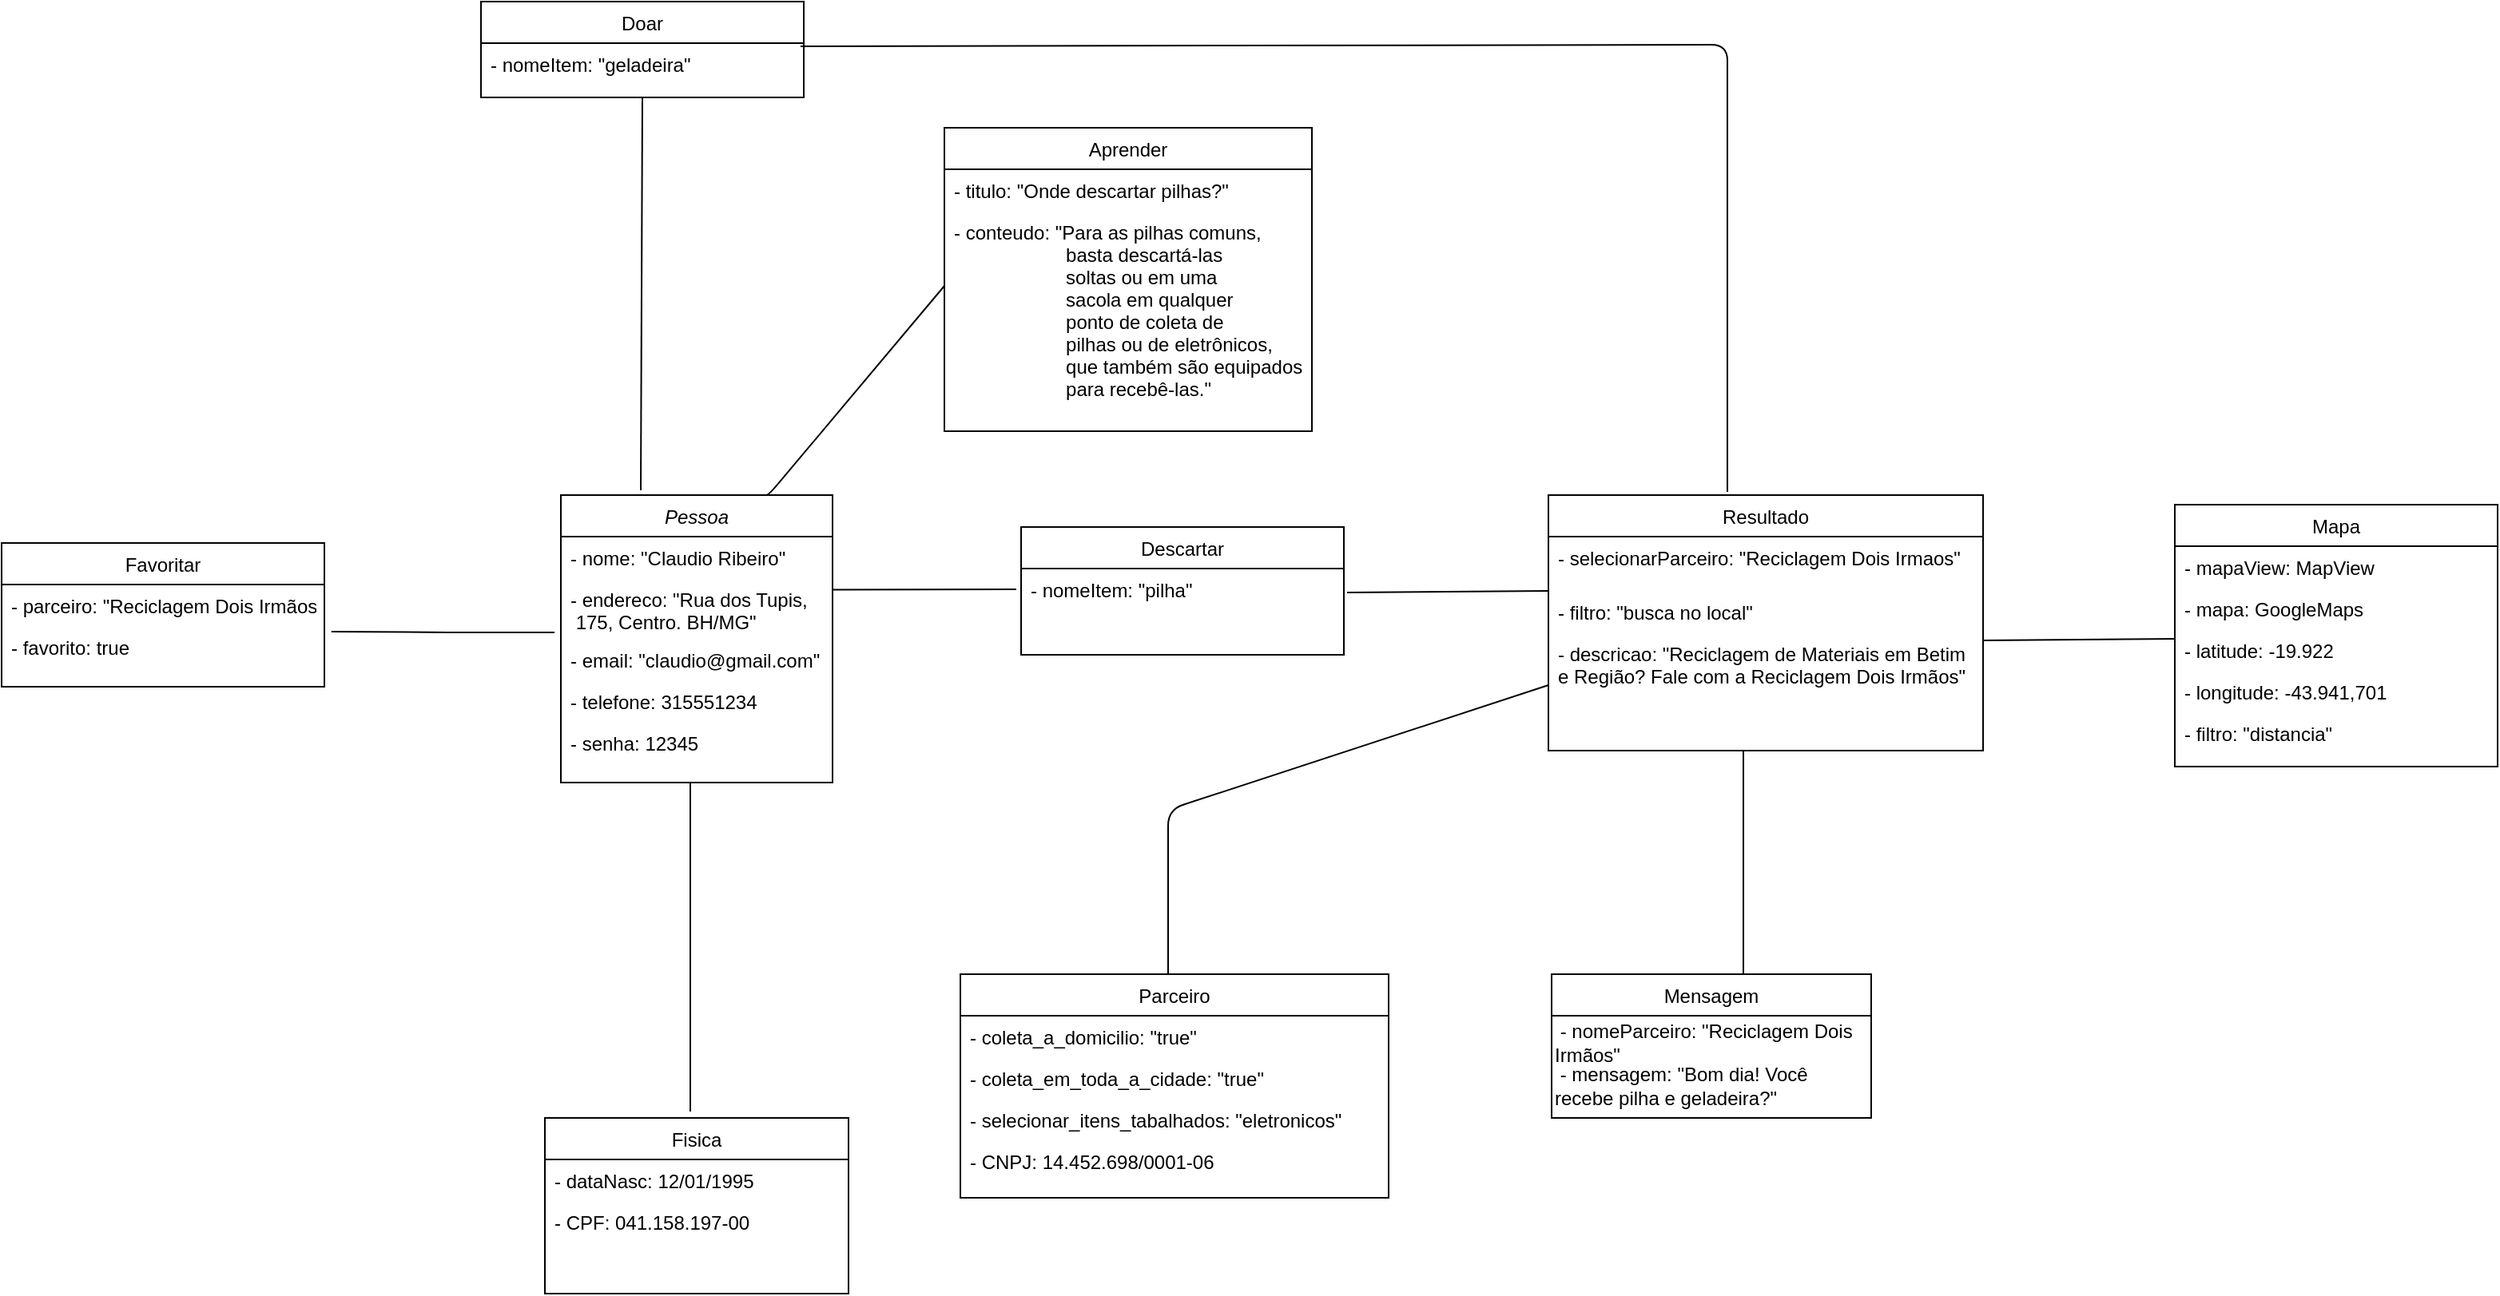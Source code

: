 <mxfile version="15.2.9" type="google"><diagram id="SrUhgs944grsnqghiL2i" name="Page-1"><mxGraphModel dx="2654" dy="2120" grid="1" gridSize="10" guides="1" tooltips="1" connect="1" arrows="1" fold="1" page="1" pageScale="1" pageWidth="827" pageHeight="1169" math="0" shadow="0"><root><mxCell id="0"/><mxCell id="1" parent="0"/><mxCell id="zAtlwR98Hr3Jhq711gd2-1" value="Pessoa" style="swimlane;fontStyle=2;align=center;verticalAlign=top;childLayout=stackLayout;horizontal=1;startSize=26;horizontalStack=0;resizeParent=1;resizeLast=0;collapsible=1;marginBottom=0;rounded=0;shadow=0;strokeWidth=1;" parent="1" vertex="1"><mxGeometry x="250" y="-750" width="170" height="180" as="geometry"><mxRectangle x="230" y="140" width="160" height="26" as="alternateBounds"/></mxGeometry></mxCell><mxCell id="zAtlwR98Hr3Jhq711gd2-2" value="- nome: &quot;Claudio Ribeiro&quot;" style="text;strokeColor=none;fillColor=none;align=left;verticalAlign=top;spacingLeft=4;spacingRight=4;overflow=hidden;rotatable=0;points=[[0,0.5],[1,0.5]];portConstraint=eastwest;" parent="zAtlwR98Hr3Jhq711gd2-1" vertex="1"><mxGeometry y="26" width="170" height="26" as="geometry"/></mxCell><mxCell id="zAtlwR98Hr3Jhq711gd2-3" value="- endereco: &quot;Rua dos Tupis,&#10; 175, Centro. BH/MG&quot;&#10;" style="text;strokeColor=none;fillColor=none;align=left;verticalAlign=top;spacingLeft=4;spacingRight=4;overflow=hidden;rotatable=0;points=[[0,0.5],[1,0.5]];portConstraint=eastwest;" parent="zAtlwR98Hr3Jhq711gd2-1" vertex="1"><mxGeometry y="52" width="170" height="38" as="geometry"/></mxCell><mxCell id="zAtlwR98Hr3Jhq711gd2-4" value="- email: &quot;claudio@gmail.com&quot;" style="text;align=left;verticalAlign=top;spacingLeft=4;spacingRight=4;overflow=hidden;rotatable=0;points=[[0,0.5],[1,0.5]];portConstraint=eastwest;rounded=0;shadow=0;html=0;" parent="zAtlwR98Hr3Jhq711gd2-1" vertex="1"><mxGeometry y="90" width="170" height="26" as="geometry"/></mxCell><mxCell id="zAtlwR98Hr3Jhq711gd2-5" value="- telefone: 315551234" style="text;align=left;verticalAlign=top;spacingLeft=4;spacingRight=4;overflow=hidden;rotatable=0;points=[[0,0.5],[1,0.5]];portConstraint=eastwest;rounded=0;shadow=0;html=0;" parent="zAtlwR98Hr3Jhq711gd2-1" vertex="1"><mxGeometry y="116" width="170" height="26" as="geometry"/></mxCell><mxCell id="zAtlwR98Hr3Jhq711gd2-6" value="- senha: 12345" style="text;align=left;verticalAlign=top;spacingLeft=4;spacingRight=4;overflow=hidden;rotatable=0;points=[[0,0.5],[1,0.5]];portConstraint=eastwest;rounded=0;shadow=0;html=0;" parent="zAtlwR98Hr3Jhq711gd2-1" vertex="1"><mxGeometry y="142" width="170" height="26" as="geometry"/></mxCell><mxCell id="zAtlwR98Hr3Jhq711gd2-20" value="Fisica" style="swimlane;fontStyle=0;align=center;verticalAlign=top;childLayout=stackLayout;horizontal=1;startSize=26;horizontalStack=0;resizeParent=1;resizeLast=0;collapsible=1;marginBottom=0;rounded=0;shadow=0;strokeWidth=1;" parent="1" vertex="1"><mxGeometry x="240" y="-360" width="190" height="110" as="geometry"><mxRectangle x="130" y="380" width="160" height="26" as="alternateBounds"/></mxGeometry></mxCell><mxCell id="zAtlwR98Hr3Jhq711gd2-21" value="- dataNasc: 12/01/1995" style="text;align=left;verticalAlign=top;spacingLeft=4;spacingRight=4;overflow=hidden;rotatable=0;points=[[0,0.5],[1,0.5]];portConstraint=eastwest;rounded=0;shadow=0;html=0;" parent="zAtlwR98Hr3Jhq711gd2-20" vertex="1"><mxGeometry y="26" width="190" height="26" as="geometry"/></mxCell><mxCell id="zAtlwR98Hr3Jhq711gd2-22" value="- CPF: 041.158.197-00" style="text;align=left;verticalAlign=top;spacingLeft=4;spacingRight=4;overflow=hidden;rotatable=0;points=[[0,0.5],[1,0.5]];portConstraint=eastwest;" parent="zAtlwR98Hr3Jhq711gd2-20" vertex="1"><mxGeometry y="52" width="190" height="26" as="geometry"/></mxCell><mxCell id="zAtlwR98Hr3Jhq711gd2-31" value="Descartar" style="swimlane;fontStyle=0;align=center;verticalAlign=top;childLayout=stackLayout;horizontal=1;startSize=26;horizontalStack=0;resizeParent=1;resizeLast=0;collapsible=1;marginBottom=0;rounded=0;shadow=0;strokeWidth=1;" parent="1" vertex="1"><mxGeometry x="538" y="-730" width="202" height="80" as="geometry"><mxRectangle x="550" y="140" width="160" height="26" as="alternateBounds"/></mxGeometry></mxCell><mxCell id="zAtlwR98Hr3Jhq711gd2-32" value="- nomeItem: &quot;pilha&quot;" style="text;align=left;verticalAlign=top;spacingLeft=4;spacingRight=4;overflow=hidden;rotatable=0;points=[[0,0.5],[1,0.5]];portConstraint=eastwest;" parent="zAtlwR98Hr3Jhq711gd2-31" vertex="1"><mxGeometry y="26" width="202" height="26" as="geometry"/></mxCell><mxCell id="zAtlwR98Hr3Jhq711gd2-47" value="Resultado" style="swimlane;fontStyle=0;align=center;verticalAlign=middle;childLayout=stackLayout;horizontal=1;startSize=26;horizontalStack=0;resizeParent=1;resizeLast=0;collapsible=1;marginBottom=0;rounded=0;shadow=0;strokeWidth=1;" parent="1" vertex="1"><mxGeometry x="868" y="-750" width="272" height="160" as="geometry"><mxRectangle x="550" y="140" width="160" height="26" as="alternateBounds"/></mxGeometry></mxCell><mxCell id="zAtlwR98Hr3Jhq711gd2-48" value="- selecionarParceiro: &quot;Reciclagem Dois Irmaos&quot;&#10;                                   " style="text;align=left;verticalAlign=top;spacingLeft=4;spacingRight=4;overflow=hidden;rotatable=0;points=[[0,0.5],[1,0.5]];portConstraint=eastwest;" parent="zAtlwR98Hr3Jhq711gd2-47" vertex="1"><mxGeometry y="26" width="272" height="34" as="geometry"/></mxCell><mxCell id="zAtlwR98Hr3Jhq711gd2-49" value="- filtro: &quot;busca no local&quot; " style="text;align=left;verticalAlign=top;spacingLeft=4;spacingRight=4;overflow=hidden;rotatable=0;points=[[0,0.5],[1,0.5]];portConstraint=eastwest;rounded=0;shadow=0;html=0;" parent="zAtlwR98Hr3Jhq711gd2-47" vertex="1"><mxGeometry y="60" width="272" height="26" as="geometry"/></mxCell><mxCell id="zAtlwR98Hr3Jhq711gd2-50" value="- descricao: &quot;Reciclagem de Materiais em Betim e Região? Fale com a Reciclagem Dois Irmãos&quot;" style="text;align=left;verticalAlign=top;spacingLeft=4;spacingRight=4;overflow=hidden;rotatable=0;points=[[0,0.5],[1,0.5]];portConstraint=eastwest;rounded=0;shadow=0;html=0;whiteSpace=wrap;" parent="zAtlwR98Hr3Jhq711gd2-47" vertex="1"><mxGeometry y="86" width="272" height="74" as="geometry"/></mxCell><mxCell id="zAtlwR98Hr3Jhq711gd2-65" value="Aprender" style="swimlane;fontStyle=0;align=center;verticalAlign=top;childLayout=stackLayout;horizontal=1;startSize=26;horizontalStack=0;resizeParent=1;resizeLast=0;collapsible=1;marginBottom=0;rounded=0;shadow=0;strokeWidth=1;" parent="1" vertex="1"><mxGeometry x="490" y="-980" width="230" height="190" as="geometry"><mxRectangle x="550" y="140" width="160" height="26" as="alternateBounds"/></mxGeometry></mxCell><mxCell id="zAtlwR98Hr3Jhq711gd2-66" value="- titulo: &quot;Onde descartar pilhas?&quot; " style="text;align=left;verticalAlign=top;spacingLeft=4;spacingRight=4;overflow=hidden;rotatable=0;points=[[0,0.5],[1,0.5]];portConstraint=eastwest;" parent="zAtlwR98Hr3Jhq711gd2-65" vertex="1"><mxGeometry y="26" width="230" height="26" as="geometry"/></mxCell><mxCell id="zAtlwR98Hr3Jhq711gd2-67" value="- conteudo: &quot;Para as pilhas comuns,&#10;                     basta descartá-las&#10;                     soltas ou em uma&#10;                     sacola em qualquer&#10;                     ponto de coleta de&#10;                     pilhas ou de eletrônicos,&#10;                     que também são equipados&#10;                     para recebê-las.&quot;" style="text;align=left;verticalAlign=top;spacingLeft=4;spacingRight=4;overflow=hidden;rotatable=0;points=[[0,0.5],[1,0.5]];portConstraint=eastwest;rounded=0;shadow=0;html=0;" parent="zAtlwR98Hr3Jhq711gd2-65" vertex="1"><mxGeometry y="52" width="230" height="128" as="geometry"/></mxCell><mxCell id="zAtlwR98Hr3Jhq711gd2-73" value="Mensagem" style="swimlane;fontStyle=0;align=center;verticalAlign=top;childLayout=stackLayout;horizontal=1;startSize=26;horizontalStack=0;resizeParent=1;resizeLast=0;collapsible=1;marginBottom=0;rounded=0;shadow=0;strokeWidth=1;" parent="1" vertex="1"><mxGeometry x="870" y="-450" width="200" height="90" as="geometry"><mxRectangle x="550" y="140" width="160" height="26" as="alternateBounds"/></mxGeometry></mxCell><mxCell id="zAtlwR98Hr3Jhq711gd2-74" value="&amp;nbsp;- nomeParceiro: &quot;Reciclagem Dois Irmãos&quot;" style="text;html=1;strokeColor=none;fillColor=none;align=left;verticalAlign=middle;whiteSpace=wrap;rounded=0;" parent="zAtlwR98Hr3Jhq711gd2-73" vertex="1"><mxGeometry y="26" width="200" height="34" as="geometry"/></mxCell><mxCell id="zAtlwR98Hr3Jhq711gd2-75" value="&amp;nbsp;- mensagem: &quot;Bom dia! Você recebe pilha e geladeira?&quot;" style="text;html=1;strokeColor=none;fillColor=none;align=left;verticalAlign=middle;whiteSpace=wrap;rounded=0;labelPosition=center;verticalLabelPosition=middle;textDirection=ltr;" parent="zAtlwR98Hr3Jhq711gd2-73" vertex="1"><mxGeometry y="60" width="200" height="20" as="geometry"/></mxCell><mxCell id="zAtlwR98Hr3Jhq711gd2-85" value="Parceiro" style="swimlane;fontStyle=0;align=center;verticalAlign=top;childLayout=stackLayout;horizontal=1;startSize=26;horizontalStack=0;resizeParent=1;resizeLast=0;collapsible=1;marginBottom=0;rounded=0;shadow=0;strokeWidth=1;" parent="1" vertex="1"><mxGeometry x="500" y="-450" width="268" height="140" as="geometry"><mxRectangle x="130" y="380" width="160" height="26" as="alternateBounds"/></mxGeometry></mxCell><mxCell id="zAtlwR98Hr3Jhq711gd2-86" value="- coleta_a_domicilio: &quot;true&quot;" style="text;align=left;verticalAlign=top;spacingLeft=4;spacingRight=4;overflow=hidden;rotatable=0;points=[[0,0.5],[1,0.5]];portConstraint=eastwest;" parent="zAtlwR98Hr3Jhq711gd2-85" vertex="1"><mxGeometry y="26" width="268" height="26" as="geometry"/></mxCell><mxCell id="zAtlwR98Hr3Jhq711gd2-87" value="- coleta_em_toda_a_cidade: &quot;true&quot;" style="text;align=left;verticalAlign=top;spacingLeft=4;spacingRight=4;overflow=hidden;rotatable=0;points=[[0,0.5],[1,0.5]];portConstraint=eastwest;" parent="zAtlwR98Hr3Jhq711gd2-85" vertex="1"><mxGeometry y="52" width="268" height="26" as="geometry"/></mxCell><mxCell id="zAtlwR98Hr3Jhq711gd2-88" value="- selecionar_itens_tabalhados: &quot;eletronicos&quot;" style="text;align=left;verticalAlign=top;spacingLeft=4;spacingRight=4;overflow=hidden;rotatable=0;points=[[0,0.5],[1,0.5]];portConstraint=eastwest;" parent="zAtlwR98Hr3Jhq711gd2-85" vertex="1"><mxGeometry y="78" width="268" height="26" as="geometry"/></mxCell><mxCell id="zAtlwR98Hr3Jhq711gd2-89" value="- CNPJ: 14.452.698/0001-06" style="text;align=left;verticalAlign=top;spacingLeft=4;spacingRight=4;overflow=hidden;rotatable=0;points=[[0,0.5],[1,0.5]];portConstraint=eastwest;" parent="zAtlwR98Hr3Jhq711gd2-85" vertex="1"><mxGeometry y="104" width="268" height="26" as="geometry"/></mxCell><mxCell id="zAtlwR98Hr3Jhq711gd2-103" value="Mapa" style="swimlane;fontStyle=0;align=center;verticalAlign=top;childLayout=stackLayout;horizontal=1;startSize=26;horizontalStack=0;resizeParent=1;resizeLast=0;collapsible=1;marginBottom=0;rounded=0;shadow=0;strokeWidth=1;" parent="1" vertex="1"><mxGeometry x="1260" y="-744" width="202" height="164" as="geometry"><mxRectangle x="550" y="140" width="160" height="26" as="alternateBounds"/></mxGeometry></mxCell><mxCell id="zAtlwR98Hr3Jhq711gd2-104" value="- mapaView: MapView" style="text;align=left;verticalAlign=top;spacingLeft=4;spacingRight=4;overflow=hidden;rotatable=0;points=[[0,0.5],[1,0.5]];portConstraint=eastwest;" parent="zAtlwR98Hr3Jhq711gd2-103" vertex="1"><mxGeometry y="26" width="202" height="26" as="geometry"/></mxCell><mxCell id="zAtlwR98Hr3Jhq711gd2-105" value="- mapa: GoogleMaps" style="text;align=left;verticalAlign=top;spacingLeft=4;spacingRight=4;overflow=hidden;rotatable=0;points=[[0,0.5],[1,0.5]];portConstraint=eastwest;" parent="zAtlwR98Hr3Jhq711gd2-103" vertex="1"><mxGeometry y="52" width="202" height="26" as="geometry"/></mxCell><mxCell id="zAtlwR98Hr3Jhq711gd2-106" value="- latitude: -19.922" style="text;align=left;verticalAlign=top;spacingLeft=4;spacingRight=4;overflow=hidden;rotatable=0;points=[[0,0.5],[1,0.5]];portConstraint=eastwest;rounded=0;shadow=0;html=0;" parent="zAtlwR98Hr3Jhq711gd2-103" vertex="1"><mxGeometry y="78" width="202" height="26" as="geometry"/></mxCell><mxCell id="zAtlwR98Hr3Jhq711gd2-107" value="- longitude: -43.941,701" style="text;align=left;verticalAlign=top;spacingLeft=4;spacingRight=4;overflow=hidden;rotatable=0;points=[[0,0.5],[1,0.5]];portConstraint=eastwest;rounded=0;shadow=0;html=0;" parent="zAtlwR98Hr3Jhq711gd2-103" vertex="1"><mxGeometry y="104" width="202" height="26" as="geometry"/></mxCell><mxCell id="wLMpagrtM8Q6wjyrFPrP-12" value="- filtro: &quot;distancia&quot;" style="text;align=left;verticalAlign=top;spacingLeft=4;spacingRight=4;overflow=hidden;rotatable=0;points=[[0,0.5],[1,0.5]];portConstraint=eastwest;rounded=0;shadow=0;html=0;" parent="zAtlwR98Hr3Jhq711gd2-103" vertex="1"><mxGeometry y="130" width="202" height="26" as="geometry"/></mxCell><mxCell id="zAtlwR98Hr3Jhq711gd2-139" value="Doar" style="swimlane;fontStyle=0;align=center;verticalAlign=top;childLayout=stackLayout;horizontal=1;startSize=26;horizontalStack=0;resizeParent=1;resizeLast=0;collapsible=1;marginBottom=0;rounded=0;shadow=0;strokeWidth=1;" parent="1" vertex="1"><mxGeometry x="200" y="-1059" width="202" height="60" as="geometry"><mxRectangle x="550" y="140" width="160" height="26" as="alternateBounds"/></mxGeometry></mxCell><mxCell id="zAtlwR98Hr3Jhq711gd2-140" value="- nomeItem: &quot;geladeira&quot;" style="text;align=left;verticalAlign=top;spacingLeft=4;spacingRight=4;overflow=hidden;rotatable=0;points=[[0,0.5],[1,0.5]];portConstraint=eastwest;" parent="zAtlwR98Hr3Jhq711gd2-139" vertex="1"><mxGeometry y="26" width="202" height="26" as="geometry"/></mxCell><mxCell id="zAtlwR98Hr3Jhq711gd2-144" value="Favoritar" style="swimlane;fontStyle=0;align=center;verticalAlign=top;childLayout=stackLayout;horizontal=1;startSize=26;horizontalStack=0;resizeParent=1;resizeLast=0;collapsible=1;marginBottom=0;rounded=0;shadow=0;strokeWidth=1;" parent="1" vertex="1"><mxGeometry x="-100" y="-720" width="202" height="90" as="geometry"><mxRectangle x="550" y="140" width="160" height="26" as="alternateBounds"/></mxGeometry></mxCell><mxCell id="zAtlwR98Hr3Jhq711gd2-145" value="- parceiro: &quot;Reciclagem Dois Irmãos&quot;" style="text;align=left;verticalAlign=top;spacingLeft=4;spacingRight=4;overflow=hidden;rotatable=0;points=[[0,0.5],[1,0.5]];portConstraint=eastwest;" parent="zAtlwR98Hr3Jhq711gd2-144" vertex="1"><mxGeometry y="26" width="202" height="26" as="geometry"/></mxCell><mxCell id="zAtlwR98Hr3Jhq711gd2-146" value="- favorito: true" style="text;align=left;verticalAlign=top;spacingLeft=4;spacingRight=4;overflow=hidden;rotatable=0;points=[[0,0.5],[1,0.5]];portConstraint=eastwest;" parent="zAtlwR98Hr3Jhq711gd2-144" vertex="1"><mxGeometry y="52" width="202" height="26" as="geometry"/></mxCell><mxCell id="zAtlwR98Hr3Jhq711gd2-171" value="" style="endArrow=none;html=1;entryX=1.022;entryY=0.135;entryDx=0;entryDy=0;entryPerimeter=0;" parent="1" edge="1" target="zAtlwR98Hr3Jhq711gd2-146"><mxGeometry width="50" height="50" relative="1" as="geometry"><mxPoint x="246" y="-664" as="sourcePoint"/><mxPoint x="152.0" y="-520.5" as="targetPoint"/><Array as="points"><mxPoint x="190" y="-664"/></Array></mxGeometry></mxCell><mxCell id="zAtlwR98Hr3Jhq711gd2-172" value="" style="endArrow=none;html=1;entryX=1.006;entryY=0.115;entryDx=0;entryDy=0;entryPerimeter=0;exitX=-0.015;exitY=-0.038;exitDx=0;exitDy=0;exitPerimeter=0;" parent="1" edge="1"><mxGeometry width="50" height="50" relative="1" as="geometry"><mxPoint x="534.97" y="-690.988" as="sourcePoint"/><mxPoint x="420" y="-690.74" as="targetPoint"/><Array as="points"/></mxGeometry></mxCell><mxCell id="wLMpagrtM8Q6wjyrFPrP-1" value="" style="endArrow=none;html=1;entryX=0;entryY=0.5;entryDx=0;entryDy=0;exitX=0.75;exitY=0;exitDx=0;exitDy=0;" parent="1" source="zAtlwR98Hr3Jhq711gd2-1" edge="1"><mxGeometry width="50" height="50" relative="1" as="geometry"><mxPoint x="290" y="-829" as="sourcePoint"/><mxPoint x="490" y="-881" as="targetPoint"/><Array as="points"><mxPoint x="380" y="-750"/></Array></mxGeometry></mxCell><mxCell id="wLMpagrtM8Q6wjyrFPrP-4" value="" style="endArrow=none;html=1;" parent="1" edge="1"><mxGeometry width="50" height="50" relative="1" as="geometry"><mxPoint x="331" y="-364" as="sourcePoint"/><mxPoint x="331" y="-570" as="targetPoint"/></mxGeometry></mxCell><mxCell id="wLMpagrtM8Q6wjyrFPrP-6" value="" style="endArrow=none;html=1;entryX=0;entryY=0.269;entryDx=0;entryDy=0;entryPerimeter=0;" parent="1" edge="1"><mxGeometry width="50" height="50" relative="1" as="geometry"><mxPoint x="630" y="-450" as="sourcePoint"/><mxPoint x="868" y="-631.006" as="targetPoint"/><Array as="points"><mxPoint x="630" y="-553"/></Array></mxGeometry></mxCell><mxCell id="wLMpagrtM8Q6wjyrFPrP-7" value="" style="endArrow=none;html=1;" parent="1" edge="1"><mxGeometry width="50" height="50" relative="1" as="geometry"><mxPoint x="990" y="-590" as="sourcePoint"/><mxPoint x="990" y="-450" as="targetPoint"/><Array as="points"/></mxGeometry></mxCell><mxCell id="wLMpagrtM8Q6wjyrFPrP-8" value="" style="endArrow=none;html=1;exitX=1.01;exitY=0.038;exitDx=0;exitDy=0;exitPerimeter=0;" parent="1" edge="1"><mxGeometry width="50" height="50" relative="1" as="geometry"><mxPoint x="742.02" y="-689.012" as="sourcePoint"/><mxPoint x="868" y="-690" as="targetPoint"/><Array as="points"/></mxGeometry></mxCell><mxCell id="wLMpagrtM8Q6wjyrFPrP-9" value="" style="endArrow=none;html=1;" parent="1" edge="1"><mxGeometry width="50" height="50" relative="1" as="geometry"><mxPoint x="1140" y="-659.012" as="sourcePoint"/><mxPoint x="1260" y="-660" as="targetPoint"/><Array as="points"/></mxGeometry></mxCell><mxCell id="wLMpagrtM8Q6wjyrFPrP-10" value="" style="endArrow=none;html=1;exitX=0.99;exitY=0.077;exitDx=0;exitDy=0;exitPerimeter=0;" parent="1" source="zAtlwR98Hr3Jhq711gd2-140" edge="1"><mxGeometry width="50" height="50" relative="1" as="geometry"><mxPoint x="410" y="-1032" as="sourcePoint"/><mxPoint x="980" y="-752" as="targetPoint"/><Array as="points"><mxPoint x="980" y="-1032"/></Array></mxGeometry></mxCell><mxCell id="wLMpagrtM8Q6wjyrFPrP-11" value="" style="endArrow=none;html=1;entryX=0.5;entryY=1;entryDx=0;entryDy=0;" parent="1" target="zAtlwR98Hr3Jhq711gd2-139" edge="1"><mxGeometry width="50" height="50" relative="1" as="geometry"><mxPoint x="300" y="-753" as="sourcePoint"/><mxPoint x="350" y="-870" as="targetPoint"/></mxGeometry></mxCell></root></mxGraphModel></diagram></mxfile>